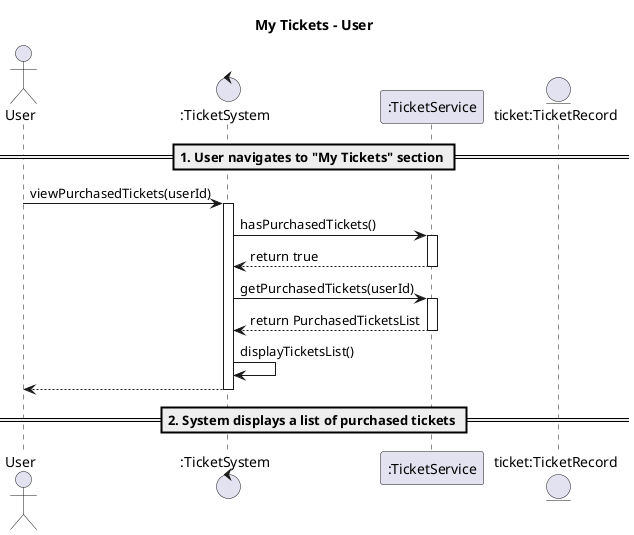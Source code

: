 @startuml
title My Tickets - User

actor User
control ":TicketSystem" as UD
participant ":TicketService" as TS
entity "ticket:TicketRecord" as ticket

== 1. User navigates to "My Tickets" section ==
User -> UD : viewPurchasedTickets(userId)
activate UD
UD -> TS : hasPurchasedTickets()
activate TS
TS --> UD : return true
deactivate TS
UD -> TS : getPurchasedTickets(userId)
activate TS
TS --> UD : return PurchasedTicketsList
deactivate TS
UD -> UD : displayTicketsList()
UD --> User :
deactivate UD
== 2. System displays a list of purchased tickets ==
@enduml
